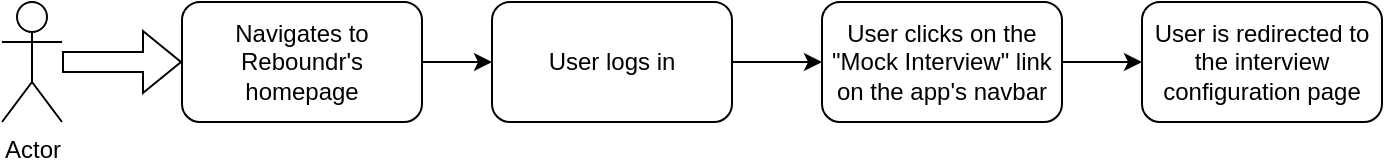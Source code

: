 <mxfile version="21.0.6" type="github">
  <diagram name="Page-1" id="bogNzPYOoFLCBacCzL5H">
    <mxGraphModel dx="814" dy="905" grid="1" gridSize="10" guides="1" tooltips="1" connect="1" arrows="1" fold="1" page="1" pageScale="1" pageWidth="850" pageHeight="1100" math="0" shadow="0">
      <root>
        <mxCell id="0" />
        <mxCell id="1" parent="0" />
        <mxCell id="ezZ92j0wQIy79cVgiJs7-1" value="Actor" style="shape=umlActor;verticalLabelPosition=bottom;verticalAlign=top;html=1;outlineConnect=0;" vertex="1" parent="1">
          <mxGeometry x="60" y="330" width="30" height="60" as="geometry" />
        </mxCell>
        <mxCell id="ezZ92j0wQIy79cVgiJs7-6" style="edgeStyle=orthogonalEdgeStyle;rounded=0;orthogonalLoop=1;jettySize=auto;html=1;entryX=0;entryY=0.5;entryDx=0;entryDy=0;" edge="1" parent="1" source="ezZ92j0wQIy79cVgiJs7-2" target="ezZ92j0wQIy79cVgiJs7-3">
          <mxGeometry relative="1" as="geometry" />
        </mxCell>
        <mxCell id="ezZ92j0wQIy79cVgiJs7-2" value="Navigates to Reboundr&#39;s homepage" style="rounded=1;whiteSpace=wrap;html=1;" vertex="1" parent="1">
          <mxGeometry x="150" y="330" width="120" height="60" as="geometry" />
        </mxCell>
        <mxCell id="ezZ92j0wQIy79cVgiJs7-7" style="edgeStyle=orthogonalEdgeStyle;rounded=0;orthogonalLoop=1;jettySize=auto;html=1;entryX=0;entryY=0.5;entryDx=0;entryDy=0;" edge="1" parent="1" source="ezZ92j0wQIy79cVgiJs7-3" target="ezZ92j0wQIy79cVgiJs7-4">
          <mxGeometry relative="1" as="geometry" />
        </mxCell>
        <mxCell id="ezZ92j0wQIy79cVgiJs7-3" value="User logs in" style="rounded=1;whiteSpace=wrap;html=1;" vertex="1" parent="1">
          <mxGeometry x="305" y="330" width="120" height="60" as="geometry" />
        </mxCell>
        <mxCell id="ezZ92j0wQIy79cVgiJs7-8" style="edgeStyle=orthogonalEdgeStyle;rounded=0;orthogonalLoop=1;jettySize=auto;html=1;" edge="1" parent="1" source="ezZ92j0wQIy79cVgiJs7-4" target="ezZ92j0wQIy79cVgiJs7-5">
          <mxGeometry relative="1" as="geometry" />
        </mxCell>
        <mxCell id="ezZ92j0wQIy79cVgiJs7-4" value="User clicks on the &quot;Mock Interview&quot; link on the app&#39;s navbar" style="rounded=1;whiteSpace=wrap;html=1;" vertex="1" parent="1">
          <mxGeometry x="470" y="330" width="120" height="60" as="geometry" />
        </mxCell>
        <mxCell id="ezZ92j0wQIy79cVgiJs7-5" value="User is redirected to the interview configuration page" style="rounded=1;whiteSpace=wrap;html=1;" vertex="1" parent="1">
          <mxGeometry x="630" y="330" width="120" height="60" as="geometry" />
        </mxCell>
        <mxCell id="ezZ92j0wQIy79cVgiJs7-10" value="" style="shape=flexArrow;endArrow=classic;html=1;rounded=0;" edge="1" parent="1" source="ezZ92j0wQIy79cVgiJs7-1" target="ezZ92j0wQIy79cVgiJs7-2">
          <mxGeometry width="50" height="50" relative="1" as="geometry">
            <mxPoint x="110" y="360" as="sourcePoint" />
            <mxPoint x="130" y="230" as="targetPoint" />
          </mxGeometry>
        </mxCell>
      </root>
    </mxGraphModel>
  </diagram>
</mxfile>
